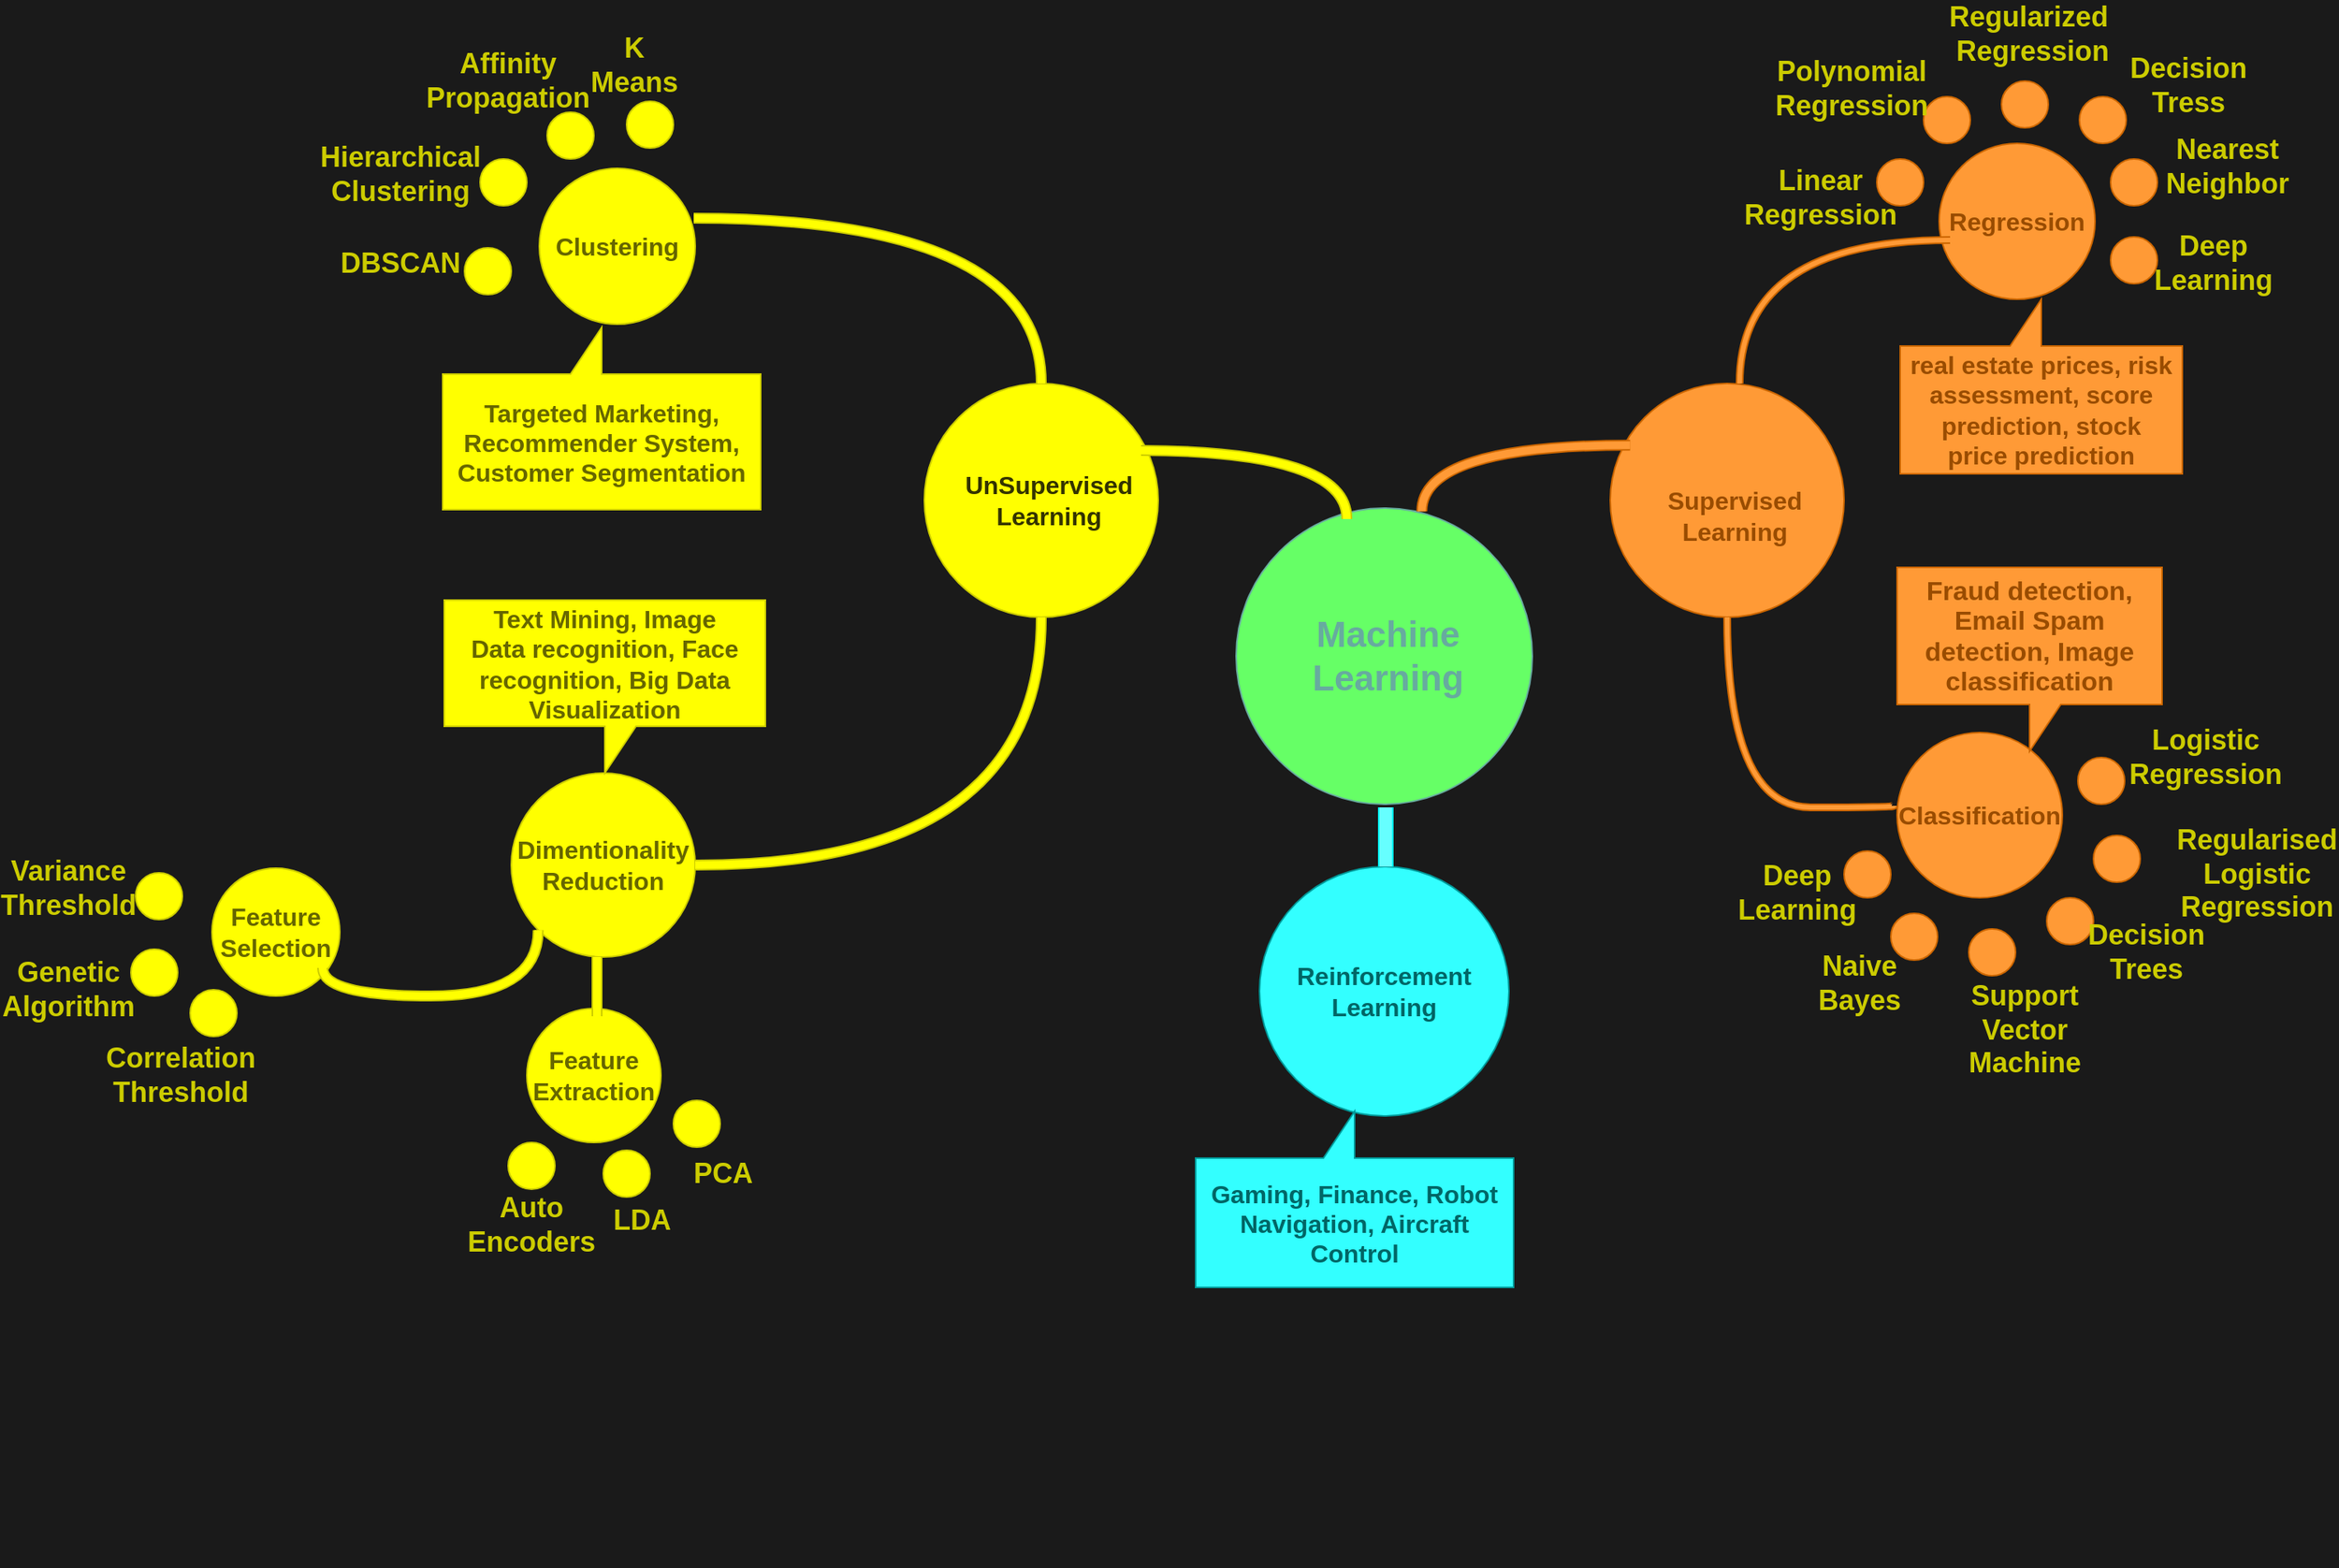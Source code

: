 <mxfile version="13.6.1" type="github">
  <diagram id="QuiynFQBWSvwr-dOyDzd" name="Page-1">
    <mxGraphModel dx="1888" dy="1599" grid="0" gridSize="10" guides="1" tooltips="1" connect="1" arrows="1" fold="1" page="1" pageScale="1" pageWidth="850" pageHeight="1100" background="#1A1A1A" math="0" shadow="0">
      <root>
        <mxCell id="0" />
        <mxCell id="1" parent="0" />
        <mxCell id="P-y4f1cWEfWgXK431O_4-2" value="" style="ellipse;whiteSpace=wrap;html=1;aspect=fixed;strokeColor=#67AB9F;fillColor=#66FF66;fontSize=16;" parent="1" vertex="1">
          <mxGeometry x="320" y="170" width="190" height="190" as="geometry" />
        </mxCell>
        <mxCell id="P-y4f1cWEfWgXK431O_4-3" value="" style="ellipse;whiteSpace=wrap;html=1;aspect=fixed;fillColor=#FF9A36;strokeColor=#CC6600;" parent="1" vertex="1">
          <mxGeometry x="560" y="90" width="150" height="150" as="geometry" />
        </mxCell>
        <mxCell id="P-y4f1cWEfWgXK431O_4-4" value="Reinforcement&lt;br&gt;Learning" style="ellipse;whiteSpace=wrap;html=1;aspect=fixed;strokeColor=#009999;fontColor=#006666;fillColor=#33FFFF;fontSize=16;fontStyle=1" parent="1" vertex="1">
          <mxGeometry x="335" y="400" width="160" height="160" as="geometry" />
        </mxCell>
        <mxCell id="P-y4f1cWEfWgXK431O_4-5" value="" style="ellipse;whiteSpace=wrap;html=1;aspect=fixed;strokeColor=#CCCC00;fillColor=#FFFF00;fontColor=#666600;fontStyle=1" parent="1" vertex="1">
          <mxGeometry x="120" y="90" width="150" height="150" as="geometry" />
        </mxCell>
        <mxCell id="P-y4f1cWEfWgXK431O_4-6" value="UnSupervised&lt;br style=&quot;font-size: 16px;&quot;&gt;Learning" style="text;html=1;strokeColor=none;fillColor=none;align=center;verticalAlign=middle;whiteSpace=wrap;rounded=0;fontSize=16;fontStyle=1;fontColor=#333300;" parent="1" vertex="1">
          <mxGeometry x="150" y="140" width="100" height="50" as="geometry" />
        </mxCell>
        <mxCell id="P-y4f1cWEfWgXK431O_4-7" value="Machine Learning" style="text;html=1;strokeColor=none;fillColor=none;align=center;verticalAlign=middle;whiteSpace=wrap;rounded=0;fontSize=23;fontColor=#67AB9F;fontStyle=1" parent="1" vertex="1">
          <mxGeometry x="380" y="235" width="75" height="60" as="geometry" />
        </mxCell>
        <mxCell id="P-y4f1cWEfWgXK431O_4-9" value="Supervised&lt;br&gt;Learning" style="text;strokeColor=none;fillColor=none;align=center;verticalAlign=middle;rounded=0;sketch=0;fontSize=16;labelBorderColor=none;whiteSpace=wrap;html=1;fontColor=#994C00;fontStyle=1" parent="1" vertex="1">
          <mxGeometry x="590" y="150" width="100" height="50" as="geometry" />
        </mxCell>
        <mxCell id="P-y4f1cWEfWgXK431O_4-12" value="Regression" style="ellipse;whiteSpace=wrap;html=1;aspect=fixed;fillColor=#FF9A36;strokeColor=#CC6600;fontSize=16;fontColor=#994C00;fontStyle=1" parent="1" vertex="1">
          <mxGeometry x="771" y="-64" width="100" height="100" as="geometry" />
        </mxCell>
        <mxCell id="P-y4f1cWEfWgXK431O_4-13" value="Classification" style="ellipse;whiteSpace=wrap;html=1;aspect=fixed;fillColor=#FF9A36;strokeColor=#CC6600;fontSize=16;fontColor=#994C00;fontStyle=1;" parent="1" vertex="1">
          <mxGeometry x="744" y="314" width="106" height="106" as="geometry" />
        </mxCell>
        <mxCell id="P-y4f1cWEfWgXK431O_4-14" value="" style="ellipse;whiteSpace=wrap;html=1;aspect=fixed;fillColor=#FF9A36;strokeColor=#CC6600;fontSize=16;fontColor=#994C00;fontStyle=1;" parent="1" vertex="1">
          <mxGeometry x="731" y="-54" width="30" height="30" as="geometry" />
        </mxCell>
        <mxCell id="P-y4f1cWEfWgXK431O_4-15" value="" style="ellipse;whiteSpace=wrap;html=1;aspect=fixed;fillColor=#FF9A36;strokeColor=#CC6600;fontSize=16;fontColor=#994C00;fontStyle=1;" parent="1" vertex="1">
          <mxGeometry x="881" y="-4" width="30" height="30" as="geometry" />
        </mxCell>
        <mxCell id="P-y4f1cWEfWgXK431O_4-16" value="" style="ellipse;whiteSpace=wrap;html=1;aspect=fixed;fillColor=#FF9A36;strokeColor=#CC6600;fontSize=16;fontColor=#994C00;fontStyle=1;" parent="1" vertex="1">
          <mxGeometry x="881" y="-54" width="30" height="30" as="geometry" />
        </mxCell>
        <mxCell id="P-y4f1cWEfWgXK431O_4-17" value="" style="ellipse;whiteSpace=wrap;html=1;aspect=fixed;fillColor=#FF9A36;strokeColor=#CC6600;fontSize=16;fontColor=#994C00;fontStyle=1;" parent="1" vertex="1">
          <mxGeometry x="861" y="-94" width="30" height="30" as="geometry" />
        </mxCell>
        <mxCell id="P-y4f1cWEfWgXK431O_4-18" value="" style="ellipse;whiteSpace=wrap;html=1;aspect=fixed;fillColor=#FF9A36;strokeColor=#CC6600;fontSize=16;fontColor=#994C00;fontStyle=1;" parent="1" vertex="1">
          <mxGeometry x="811" y="-104" width="30" height="30" as="geometry" />
        </mxCell>
        <mxCell id="P-y4f1cWEfWgXK431O_4-19" value="" style="ellipse;whiteSpace=wrap;html=1;aspect=fixed;fillColor=#FF9A36;strokeColor=#CC6600;fontSize=16;fontColor=#994C00;fontStyle=1;" parent="1" vertex="1">
          <mxGeometry x="761" y="-94" width="30" height="30" as="geometry" />
        </mxCell>
        <mxCell id="P-y4f1cWEfWgXK431O_4-21" value="" style="ellipse;whiteSpace=wrap;html=1;aspect=fixed;fillColor=#FF9A36;strokeColor=#CC6600;fontSize=16;fontColor=#994C00;fontStyle=1;" parent="1" vertex="1">
          <mxGeometry x="710" y="390" width="30" height="30" as="geometry" />
        </mxCell>
        <mxCell id="P-y4f1cWEfWgXK431O_4-22" value="" style="ellipse;whiteSpace=wrap;html=1;aspect=fixed;fillColor=#FF9A36;strokeColor=#CC6600;fontSize=16;fontColor=#994C00;fontStyle=1;" parent="1" vertex="1">
          <mxGeometry x="740" y="430" width="30" height="30" as="geometry" />
        </mxCell>
        <mxCell id="P-y4f1cWEfWgXK431O_4-23" value="" style="ellipse;whiteSpace=wrap;html=1;aspect=fixed;fillColor=#FF9A36;strokeColor=#CC6600;fontSize=16;fontColor=#994C00;fontStyle=1;" parent="1" vertex="1">
          <mxGeometry x="860" y="330" width="30" height="30" as="geometry" />
        </mxCell>
        <mxCell id="P-y4f1cWEfWgXK431O_4-24" value="" style="ellipse;whiteSpace=wrap;html=1;aspect=fixed;fillColor=#FF9A36;strokeColor=#CC6600;fontSize=16;fontColor=#994C00;fontStyle=1;" parent="1" vertex="1">
          <mxGeometry x="790" y="440" width="30" height="30" as="geometry" />
        </mxCell>
        <mxCell id="P-y4f1cWEfWgXK431O_4-25" value="" style="ellipse;whiteSpace=wrap;html=1;aspect=fixed;fillColor=#FF9A36;strokeColor=#CC6600;fontSize=16;fontColor=#994C00;fontStyle=1;" parent="1" vertex="1">
          <mxGeometry x="840" y="420" width="30" height="30" as="geometry" />
        </mxCell>
        <mxCell id="P-y4f1cWEfWgXK431O_4-26" value="" style="ellipse;whiteSpace=wrap;html=1;aspect=fixed;fillColor=#FF9A36;strokeColor=#CC6600;fontSize=16;fontColor=#994C00;fontStyle=1;" parent="1" vertex="1">
          <mxGeometry x="870" y="380" width="30" height="30" as="geometry" />
        </mxCell>
        <mxCell id="P-y4f1cWEfWgXK431O_4-28" value="&lt;span style=&quot;font-size: 17px; line-height: 107%; font-family: calibri, sans-serif;&quot;&gt;Fraud detection,&lt;br style=&quot;font-size: 17px;&quot;&gt;Email Spam detection, Image classification&lt;/span&gt;" style="shape=callout;whiteSpace=wrap;html=1;perimeter=calloutPerimeter;fillColor=#FF9A36;strokeColor=#CC6600;fontSize=16;fontColor=#994C00;fontStyle=1;" parent="1" vertex="1">
          <mxGeometry x="744" y="208" width="170" height="118" as="geometry" />
        </mxCell>
        <mxCell id="P-y4f1cWEfWgXK431O_4-29" value="&lt;p class=&quot;graf&quot; style=&quot;font-size: 16px&quot;&gt;&lt;font style=&quot;font-size: 16px&quot;&gt;real estate prices, risk assessment, score prediction, stock&lt;br&gt;price prediction&lt;/font&gt;&lt;/p&gt;" style="shape=callout;whiteSpace=wrap;html=1;perimeter=calloutPerimeter;direction=west;fillColor=#FF9A36;strokeColor=#CC6600;fontColor=#994C00;fontSize=16;fontStyle=1;" parent="1" vertex="1">
          <mxGeometry x="746" y="36" width="181" height="112" as="geometry" />
        </mxCell>
        <mxCell id="P-y4f1cWEfWgXK431O_4-30" value="&lt;br style=&quot;font-size: 16px;&quot;&gt;&lt;br style=&quot;font-size: 16px;&quot;&gt;&lt;br style=&quot;font-size: 16px;&quot;&gt;&lt;br style=&quot;font-size: 16px;&quot;&gt;&lt;br style=&quot;font-size: 16px;&quot;&gt;&lt;br style=&quot;font-size: 16px;&quot;&gt;&lt;br style=&quot;font-size: 16px;&quot;&gt;&lt;br style=&quot;font-size: 16px;&quot;&gt;&lt;br style=&quot;font-size: 16px;&quot;&gt;&lt;br style=&quot;font-size: 16px;&quot;&gt;Gaming, Finance, Robot Navigation, Aircraft Control&lt;br style=&quot;font-size: 16px;&quot;&gt;&lt;br style=&quot;font-size: 16px;&quot;&gt;&lt;br style=&quot;font-size: 16px;&quot;&gt;&lt;br style=&quot;font-size: 16px;&quot;&gt;&lt;br style=&quot;font-size: 16px;&quot;&gt;&lt;br style=&quot;font-size: 16px;&quot;&gt;&lt;br style=&quot;font-size: 16px;&quot;&gt;&lt;br style=&quot;font-size: 16px;&quot;&gt;&lt;br style=&quot;font-size: 16px;&quot;&gt;&lt;br style=&quot;font-size: 16px;&quot;&gt;&lt;br style=&quot;font-size: 16px;&quot;&gt;" style="shape=callout;whiteSpace=wrap;html=1;perimeter=calloutPerimeter;direction=west;strokeColor=#009999;fontSize=16;fillColor=#33FFFF;fontStyle=1;fontColor=#006666;" parent="1" vertex="1">
          <mxGeometry x="294" y="557" width="204" height="113" as="geometry" />
        </mxCell>
        <mxCell id="P-y4f1cWEfWgXK431O_4-31" value="Clustering" style="ellipse;whiteSpace=wrap;html=1;aspect=fixed;fillColor=#FFFF00;strokeColor=#CCCC00;fontSize=16;fontColor=#666600;fontStyle=1;" parent="1" vertex="1">
          <mxGeometry x="-127" y="-48" width="100" height="100" as="geometry" />
        </mxCell>
        <mxCell id="P-y4f1cWEfWgXK431O_4-32" value="Dimentionality&lt;br style=&quot;font-size: 16px;&quot;&gt;Reduction" style="ellipse;whiteSpace=wrap;html=1;aspect=fixed;fillColor=#FFFF00;strokeColor=#CCCC00;fontSize=16;fontColor=#666600;fontStyle=1;" parent="1" vertex="1">
          <mxGeometry x="-145" y="340" width="118" height="118" as="geometry" />
        </mxCell>
        <mxCell id="P-y4f1cWEfWgXK431O_4-34" value="" style="ellipse;whiteSpace=wrap;html=1;aspect=fixed;fillColor=#FFFF00;strokeColor=#CCCC00;fontSize=16;fontColor=#666600;fontStyle=1;" parent="1" vertex="1">
          <mxGeometry x="-71" y="-91" width="30" height="30" as="geometry" />
        </mxCell>
        <mxCell id="P-y4f1cWEfWgXK431O_4-35" value="" style="ellipse;whiteSpace=wrap;html=1;aspect=fixed;fillColor=#FFFF00;strokeColor=#CCCC00;fontSize=16;fontColor=#666600;fontStyle=1;" parent="1" vertex="1">
          <mxGeometry x="-122" y="-84" width="30" height="30" as="geometry" />
        </mxCell>
        <mxCell id="P-y4f1cWEfWgXK431O_4-36" value="" style="ellipse;whiteSpace=wrap;html=1;aspect=fixed;fillColor=#FFFF00;strokeColor=#CCCC00;fontSize=16;fontColor=#666600;fontStyle=1;" parent="1" vertex="1">
          <mxGeometry x="-165" y="-54" width="30" height="30" as="geometry" />
        </mxCell>
        <mxCell id="P-y4f1cWEfWgXK431O_4-37" value="" style="ellipse;whiteSpace=wrap;html=1;aspect=fixed;fillColor=#FFFF00;strokeColor=#CCCC00;fontSize=16;fontColor=#666600;fontStyle=1;" parent="1" vertex="1">
          <mxGeometry x="-175" y="3" width="30" height="30" as="geometry" />
        </mxCell>
        <mxCell id="P-y4f1cWEfWgXK431O_4-41" value="Feature&lt;br&gt;Selection" style="ellipse;whiteSpace=wrap;html=1;aspect=fixed;strokeColor=#CCCC00;fontColor=#666600;fontSize=16;fontStyle=1;fillColor=#FFFF00;" parent="1" vertex="1">
          <mxGeometry x="-337" y="401" width="82" height="82" as="geometry" />
        </mxCell>
        <mxCell id="P-y4f1cWEfWgXK431O_4-45" value="&lt;span style=&quot;line-height: 107%; font-family: calibri, sans-serif; font-size: 16px;&quot;&gt;Text Mining, Image&lt;br style=&quot;font-size: 16px;&quot;&gt;Data recognition, Face recognition, Big Data Visualization&lt;/span&gt;" style="shape=callout;whiteSpace=wrap;html=1;perimeter=calloutPerimeter;strokeColor=#CCCC00;fillColor=#FFFF00;fontSize=16;fontColor=#666600;fontStyle=1;" parent="1" vertex="1">
          <mxGeometry x="-188" y="229" width="206" height="111" as="geometry" />
        </mxCell>
        <mxCell id="P-y4f1cWEfWgXK431O_4-46" value="&lt;p class=&quot;graf&quot; style=&quot;font-size: 16px;&quot;&gt;Targeted Marketing, Recommender System, Customer Segmentation&lt;/p&gt;" style="shape=callout;whiteSpace=wrap;html=1;perimeter=calloutPerimeter;direction=west;fillColor=#FFFF00;strokeColor=#CCCC00;fontSize=16;fontColor=#666600;fontStyle=1;" parent="1" vertex="1">
          <mxGeometry x="-189" y="54" width="204" height="117" as="geometry" />
        </mxCell>
        <mxCell id="P-y4f1cWEfWgXK431O_4-47" value="Feature&lt;br style=&quot;font-size: 16px;&quot;&gt;Extraction" style="ellipse;whiteSpace=wrap;html=1;aspect=fixed;strokeColor=#CCCC00;fillColor=#FFFF00;fontColor=#666600;fontStyle=1;fontSize=16;" parent="1" vertex="1">
          <mxGeometry x="-135" y="491" width="86" height="86" as="geometry" />
        </mxCell>
        <mxCell id="P-y4f1cWEfWgXK431O_4-49" value="" style="ellipse;whiteSpace=wrap;html=1;aspect=fixed;fillColor=#FFFF00;strokeColor=#CCCC00;fontSize=16;fontColor=#666600;fontStyle=1;" parent="1" vertex="1">
          <mxGeometry x="-386" y="404" width="30" height="30" as="geometry" />
        </mxCell>
        <mxCell id="P-y4f1cWEfWgXK431O_4-51" value="" style="ellipse;whiteSpace=wrap;html=1;aspect=fixed;fillColor=#FFFF00;strokeColor=#CCCC00;fontSize=16;fontColor=#666600;fontStyle=1;" parent="1" vertex="1">
          <mxGeometry x="-389" y="453" width="30" height="30" as="geometry" />
        </mxCell>
        <mxCell id="P-y4f1cWEfWgXK431O_4-52" value="" style="ellipse;whiteSpace=wrap;html=1;aspect=fixed;fillColor=#FFFF00;strokeColor=#CCCC00;fontSize=16;fontColor=#666600;fontStyle=1;" parent="1" vertex="1">
          <mxGeometry x="-351" y="479" width="30" height="30" as="geometry" />
        </mxCell>
        <mxCell id="P-y4f1cWEfWgXK431O_4-54" value="Linear Regression" style="text;html=1;strokeColor=none;fillColor=none;align=center;verticalAlign=middle;whiteSpace=wrap;rounded=0;sketch=0;fontSize=18;fontColor=#CCCC00;fontStyle=1" parent="1" vertex="1">
          <mxGeometry x="675" y="-39" width="40" height="20" as="geometry" />
        </mxCell>
        <mxCell id="P-y4f1cWEfWgXK431O_4-55" value="Polynomial Regression" style="text;html=1;strokeColor=none;fillColor=none;align=center;verticalAlign=middle;whiteSpace=wrap;rounded=0;sketch=0;fontSize=18;fontColor=#CCCC00;fontStyle=1" parent="1" vertex="1">
          <mxGeometry x="695" y="-109" width="40" height="20" as="geometry" />
        </mxCell>
        <mxCell id="P-y4f1cWEfWgXK431O_4-56" value="Regularized&amp;nbsp;&lt;br&gt;Regression" style="text;html=1;strokeColor=none;fillColor=none;align=center;verticalAlign=middle;whiteSpace=wrap;rounded=0;sketch=0;fontSize=18;fontColor=#CCCC00;fontStyle=1" parent="1" vertex="1">
          <mxGeometry x="811" y="-144" width="40" height="20" as="geometry" />
        </mxCell>
        <mxCell id="P-y4f1cWEfWgXK431O_4-57" value="Decision Tress" style="text;html=1;strokeColor=none;fillColor=none;align=center;verticalAlign=middle;whiteSpace=wrap;rounded=0;sketch=0;fontSize=18;fontColor=#CCCC00;fontStyle=1" parent="1" vertex="1">
          <mxGeometry x="911" y="-111" width="40" height="20" as="geometry" />
        </mxCell>
        <mxCell id="P-y4f1cWEfWgXK431O_4-58" value="Nearest Neighbor" style="text;html=1;strokeColor=none;fillColor=none;align=center;verticalAlign=middle;whiteSpace=wrap;rounded=0;sketch=0;fontSize=18;fontColor=#CCCC00;fontStyle=1" parent="1" vertex="1">
          <mxGeometry x="936" y="-59" width="40" height="20" as="geometry" />
        </mxCell>
        <mxCell id="P-y4f1cWEfWgXK431O_4-60" value="Deep Learning" style="text;html=1;strokeColor=none;fillColor=none;align=center;verticalAlign=middle;whiteSpace=wrap;rounded=0;sketch=0;fontSize=18;fontColor=#CCCC00;fontStyle=1" parent="1" vertex="1">
          <mxGeometry x="927" y="3" width="40" height="20" as="geometry" />
        </mxCell>
        <mxCell id="P-y4f1cWEfWgXK431O_4-61" value="Logistic Regression" style="text;html=1;strokeColor=none;fillColor=none;align=center;verticalAlign=middle;whiteSpace=wrap;rounded=0;sketch=0;fontSize=18;fontColor=#CCCC00;fontStyle=1" parent="1" vertex="1">
          <mxGeometry x="922" y="320" width="40" height="20" as="geometry" />
        </mxCell>
        <mxCell id="P-y4f1cWEfWgXK431O_4-62" value="Regularised&lt;br&gt;Logistic Regression" style="text;html=1;strokeColor=none;fillColor=none;align=center;verticalAlign=middle;whiteSpace=wrap;rounded=0;sketch=0;fontSize=18;fontColor=#CCCC00;fontStyle=1" parent="1" vertex="1">
          <mxGeometry x="955" y="395" width="40" height="20" as="geometry" />
        </mxCell>
        <mxCell id="P-y4f1cWEfWgXK431O_4-64" value="Decision Trees" style="text;html=1;strokeColor=none;fillColor=none;align=center;verticalAlign=middle;whiteSpace=wrap;rounded=0;sketch=0;fontSize=18;fontColor=#CCCC00;fontStyle=1" parent="1" vertex="1">
          <mxGeometry x="884" y="445" width="40" height="20" as="geometry" />
        </mxCell>
        <mxCell id="P-y4f1cWEfWgXK431O_4-65" value="Support Vector Machine" style="text;html=1;strokeColor=none;fillColor=none;align=center;verticalAlign=middle;whiteSpace=wrap;rounded=0;sketch=0;fontSize=18;fontColor=#CCCC00;fontStyle=1" parent="1" vertex="1">
          <mxGeometry x="806" y="495" width="40" height="20" as="geometry" />
        </mxCell>
        <mxCell id="P-y4f1cWEfWgXK431O_4-67" value="Naive Bayes" style="text;html=1;strokeColor=none;fillColor=none;align=center;verticalAlign=middle;whiteSpace=wrap;rounded=0;sketch=0;fontSize=18;fontColor=#CCCC00;fontStyle=1" parent="1" vertex="1">
          <mxGeometry x="700" y="465" width="40" height="20" as="geometry" />
        </mxCell>
        <mxCell id="P-y4f1cWEfWgXK431O_4-68" value="Deep Learning" style="text;html=1;strokeColor=none;fillColor=none;align=center;verticalAlign=middle;whiteSpace=wrap;rounded=0;sketch=0;fontSize=18;fontColor=#CCCC00;fontStyle=1" parent="1" vertex="1">
          <mxGeometry x="660" y="407" width="40" height="20" as="geometry" />
        </mxCell>
        <mxCell id="P-y4f1cWEfWgXK431O_4-71" value="K Means" style="text;html=1;strokeColor=none;fillColor=none;align=center;verticalAlign=middle;whiteSpace=wrap;rounded=0;sketch=0;fontSize=18;fontColor=#CCCC00;fontStyle=1;" parent="1" vertex="1">
          <mxGeometry x="-86" y="-124" width="40" height="20" as="geometry" />
        </mxCell>
        <mxCell id="P-y4f1cWEfWgXK431O_4-72" value="Affinity Propagation" style="text;html=1;strokeColor=none;fillColor=none;align=center;verticalAlign=middle;whiteSpace=wrap;rounded=0;sketch=0;fontSize=18;fontColor=#CCCC00;fontStyle=1;" parent="1" vertex="1">
          <mxGeometry x="-167" y="-114" width="40" height="20" as="geometry" />
        </mxCell>
        <mxCell id="P-y4f1cWEfWgXK431O_4-73" value="Hierarchical Clustering" style="text;html=1;strokeColor=none;fillColor=none;align=center;verticalAlign=middle;whiteSpace=wrap;rounded=0;sketch=0;fontSize=18;fontColor=#CCCC00;fontStyle=1;" parent="1" vertex="1">
          <mxGeometry x="-259" y="-54" width="86" height="20" as="geometry" />
        </mxCell>
        <mxCell id="P-y4f1cWEfWgXK431O_4-77" value="DBSCAN" style="text;html=1;strokeColor=none;fillColor=none;align=center;verticalAlign=middle;whiteSpace=wrap;rounded=0;sketch=0;fontSize=18;fontColor=#CCCC00;fontStyle=1;" parent="1" vertex="1">
          <mxGeometry x="-236" y="3" width="40" height="20" as="geometry" />
        </mxCell>
        <mxCell id="P-y4f1cWEfWgXK431O_4-78" value="" style="ellipse;whiteSpace=wrap;html=1;aspect=fixed;fillColor=#FFFF00;strokeColor=#CCCC00;fontSize=16;fontColor=#666600;fontStyle=1;" parent="1" vertex="1">
          <mxGeometry x="-147" y="577" width="30" height="30" as="geometry" />
        </mxCell>
        <mxCell id="P-y4f1cWEfWgXK431O_4-79" value="" style="ellipse;whiteSpace=wrap;html=1;aspect=fixed;fillColor=#FFFF00;strokeColor=#CCCC00;fontSize=16;fontColor=#666600;fontStyle=1;" parent="1" vertex="1">
          <mxGeometry x="-86" y="582" width="30" height="30" as="geometry" />
        </mxCell>
        <mxCell id="P-y4f1cWEfWgXK431O_4-80" value="" style="ellipse;whiteSpace=wrap;html=1;aspect=fixed;fillColor=#FFFF00;strokeColor=#CCCC00;fontSize=16;fontColor=#666600;fontStyle=1;" parent="1" vertex="1">
          <mxGeometry x="-41" y="550" width="30" height="30" as="geometry" />
        </mxCell>
        <mxCell id="P-y4f1cWEfWgXK431O_4-81" value="PCA" style="text;html=1;strokeColor=none;fillColor=none;align=center;verticalAlign=middle;whiteSpace=wrap;rounded=0;sketch=0;fontSize=18;fontColor=#CCCC00;fontStyle=1" parent="1" vertex="1">
          <mxGeometry x="-29" y="587" width="40" height="20" as="geometry" />
        </mxCell>
        <mxCell id="P-y4f1cWEfWgXK431O_4-82" value="LDA" style="text;html=1;strokeColor=none;fillColor=none;align=center;verticalAlign=middle;whiteSpace=wrap;rounded=0;sketch=0;fontSize=18;fontColor=#CCCC00;fontStyle=1" parent="1" vertex="1">
          <mxGeometry x="-81" y="617" width="40" height="20" as="geometry" />
        </mxCell>
        <mxCell id="P-y4f1cWEfWgXK431O_4-83" value="Auto&lt;br style=&quot;font-size: 18px;&quot;&gt;Encoders" style="text;html=1;strokeColor=none;fillColor=none;align=center;verticalAlign=middle;whiteSpace=wrap;rounded=0;sketch=0;fontSize=18;fontColor=#CCCC00;fontStyle=1" parent="1" vertex="1">
          <mxGeometry x="-152" y="620" width="40" height="20" as="geometry" />
        </mxCell>
        <mxCell id="P-y4f1cWEfWgXK431O_4-85" value="Variance&lt;br style=&quot;font-size: 18px;&quot;&gt;Threshold" style="text;html=1;strokeColor=none;fillColor=none;align=center;verticalAlign=middle;whiteSpace=wrap;rounded=0;sketch=0;fontSize=18;fontColor=#CCCC00;fontStyle=1" parent="1" vertex="1">
          <mxGeometry x="-449" y="404" width="40" height="20" as="geometry" />
        </mxCell>
        <mxCell id="P-y4f1cWEfWgXK431O_4-86" value="Correlation&lt;br style=&quot;font-size: 18px;&quot;&gt;Threshold" style="text;html=1;strokeColor=none;fillColor=none;align=center;verticalAlign=middle;whiteSpace=wrap;rounded=0;sketch=0;fontSize=18;fontColor=#CCCC00;fontStyle=1" parent="1" vertex="1">
          <mxGeometry x="-377" y="524" width="40" height="20" as="geometry" />
        </mxCell>
        <mxCell id="P-y4f1cWEfWgXK431O_4-87" value="Genetic&lt;br style=&quot;font-size: 18px;&quot;&gt;Algorithm" style="text;html=1;strokeColor=none;fillColor=none;align=center;verticalAlign=middle;whiteSpace=wrap;rounded=0;sketch=0;fontSize=18;fontColor=#CCCC00;fontStyle=1" parent="1" vertex="1">
          <mxGeometry x="-449" y="469" width="40" height="20" as="geometry" />
        </mxCell>
        <mxCell id="P-y4f1cWEfWgXK431O_4-97" value="" style="shape=filledEdge;fixDash=1;endArrow=none;strokeWidth=7;edgeStyle=orthogonalEdgeStyle;fontSize=16;fontColor=#666600;exitX=0.99;exitY=0.32;exitDx=0;exitDy=0;fillColor=#FFFF00;strokeColor=#CCCC00;fontStyle=1;curved=1;exitPerimeter=0;" parent="1" source="P-y4f1cWEfWgXK431O_4-31" target="P-y4f1cWEfWgXK431O_4-5" edge="1">
          <mxGeometry width="60" height="40" relative="1" as="geometry">
            <mxPoint x="69" y="63" as="sourcePoint" />
            <mxPoint x="129" y="23" as="targetPoint" />
          </mxGeometry>
        </mxCell>
        <mxCell id="P-y4f1cWEfWgXK431O_4-98" value="" style="shape=filledEdge;fixDash=1;endArrow=none;strokeWidth=7;edgeStyle=orthogonalEdgeStyle;fontSize=16;fontColor=#666600;fillColor=#FFFF00;strokeColor=#CCCC00;curved=1;fontStyle=1;" parent="1" edge="1">
          <mxGeometry width="60" height="40" relative="1" as="geometry">
            <mxPoint x="259" y="133" as="sourcePoint" />
            <mxPoint x="391" y="177" as="targetPoint" />
          </mxGeometry>
        </mxCell>
        <mxCell id="P-y4f1cWEfWgXK431O_4-99" value="" style="shape=filledEdge;fixDash=1;endArrow=none;edgeStyle=orthogonalEdgeStyle;fontSize=12;fontColor=#000000;entryX=0.085;entryY=0.264;entryDx=0;entryDy=0;entryPerimeter=0;exitX=0.627;exitY=0.011;exitDx=0;exitDy=0;exitPerimeter=0;fillColor=#FF9A36;strokeColor=#CC6600;curved=1;strokeWidth=7;" parent="1" source="P-y4f1cWEfWgXK431O_4-2" target="P-y4f1cWEfWgXK431O_4-3" edge="1">
          <mxGeometry width="60" height="40" relative="1" as="geometry">
            <mxPoint x="209" y="133" as="sourcePoint" />
            <mxPoint x="269" y="93" as="targetPoint" />
            <Array as="points">
              <mxPoint x="439" y="130" />
            </Array>
          </mxGeometry>
        </mxCell>
        <mxCell id="P-y4f1cWEfWgXK431O_4-100" value="" style="shape=filledEdge;fixDash=1;endArrow=none;strokeWidth=10;edgeStyle=orthogonalEdgeStyle;fontSize=16;fontColor=#CC0066;fillColor=#66FFFF;strokeColor=#00FFFF;curved=1;" parent="1" edge="1">
          <mxGeometry width="60" height="40" relative="1" as="geometry">
            <mxPoint x="416" y="400" as="sourcePoint" />
            <mxPoint x="416" y="362" as="targetPoint" />
          </mxGeometry>
        </mxCell>
        <mxCell id="P-y4f1cWEfWgXK431O_4-101" value="" style="shape=filledEdge;rounded=1;fixDash=1;endArrow=none;strokeWidth=7;edgeStyle=orthogonalEdgeStyle;fontSize=16;fontColor=#666600;strokeColor=#CCCC00;fontStyle=1;fillColor=#FFFF00;" parent="1" edge="1">
          <mxGeometry width="60" height="40" relative="1" as="geometry">
            <mxPoint x="-90" y="496" as="sourcePoint" />
            <mxPoint x="-90" y="458" as="targetPoint" />
          </mxGeometry>
        </mxCell>
        <mxCell id="P-y4f1cWEfWgXK431O_4-103" value="" style="shape=filledEdge;fixDash=1;endArrow=none;strokeWidth=5;fillColor=#FF9A36;edgeStyle=orthogonalEdgeStyle;fontSize=16;fontColor=#994C00;strokeColor=#CC6600;curved=1;fontStyle=1;" parent="1" edge="1">
          <mxGeometry width="60" height="40" relative="1" as="geometry">
            <mxPoint x="643" y="90" as="sourcePoint" />
            <mxPoint x="778" y="-2" as="targetPoint" />
            <Array as="points">
              <mxPoint x="643" y="-2" />
            </Array>
          </mxGeometry>
        </mxCell>
        <mxCell id="P-y4f1cWEfWgXK431O_4-104" value="" style="shape=filledEdge;fixDash=1;endArrow=none;fillColor=#FF9A36;edgeStyle=orthogonalEdgeStyle;fontSize=16;fontColor=#994C00;exitX=0.5;exitY=1;exitDx=0;exitDy=0;fontStyle=1;strokeWidth=5;curved=1;strokeColor=#CC6600;" parent="1" source="P-y4f1cWEfWgXK431O_4-3" edge="1">
          <mxGeometry width="60" height="40" relative="1" as="geometry">
            <mxPoint x="600.0" y="453.0" as="sourcePoint" />
            <mxPoint x="742" y="361" as="targetPoint" />
            <Array as="points">
              <mxPoint x="635" y="362" />
            </Array>
          </mxGeometry>
        </mxCell>
        <mxCell id="Yqe4AH9N7vDlt0BK9JRr-1" value="" style="shape=filledEdge;fixDash=1;endArrow=none;edgeStyle=orthogonalEdgeStyle;fontSize=16;fontColor=#666600;exitX=1;exitY=0.5;exitDx=0;exitDy=0;fillColor=#FFFF00;strokeColor=#CCCC00;entryX=0.5;entryY=1;entryDx=0;entryDy=0;fontStyle=1;curved=1;strokeWidth=7;" parent="1" target="P-y4f1cWEfWgXK431O_4-5" edge="1">
          <mxGeometry width="60" height="40" relative="1" as="geometry">
            <mxPoint x="-27" y="399" as="sourcePoint" />
            <mxPoint x="195" y="487" as="targetPoint" />
          </mxGeometry>
        </mxCell>
        <mxCell id="27-LUdMTOcj06a-CM1Ha-2" value="" style="shape=filledEdge;fixDash=1;endArrow=none;edgeStyle=orthogonalEdgeStyle;fontSize=16;fontColor=#666600;exitX=1;exitY=0.5;exitDx=0;exitDy=0;strokeColor=#CCCC00;entryX=0;entryY=1;entryDx=0;entryDy=0;fontStyle=1;curved=1;strokeWidth=7;fillColor=#FFFF00;" parent="1" target="P-y4f1cWEfWgXK431O_4-32" edge="1">
          <mxGeometry width="60" height="40" relative="1" as="geometry">
            <mxPoint x="-266" y="465" as="sourcePoint" />
            <mxPoint x="-44" y="306" as="targetPoint" />
            <Array as="points">
              <mxPoint x="-266" y="483" />
              <mxPoint x="-128" y="483" />
            </Array>
          </mxGeometry>
        </mxCell>
      </root>
    </mxGraphModel>
  </diagram>
</mxfile>
